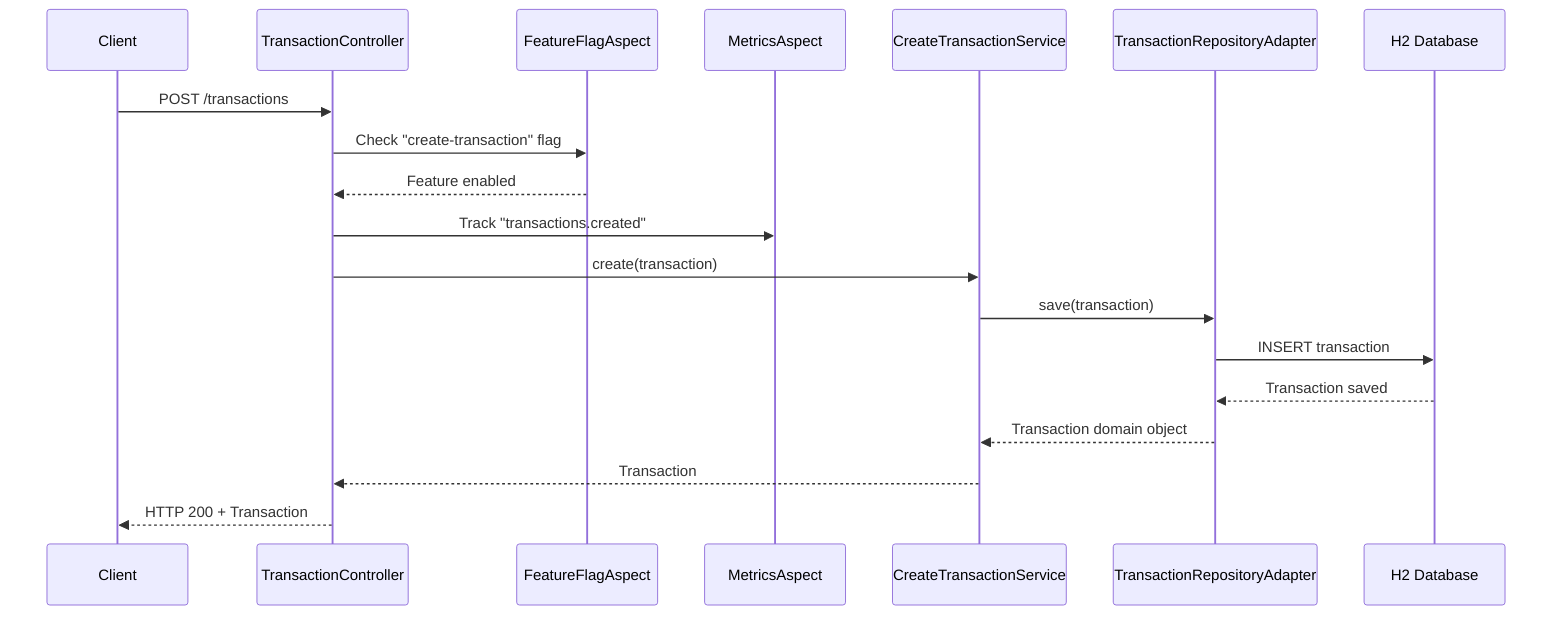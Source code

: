 sequenceDiagram
    participant Client
    participant Controller as TransactionController
    participant FFA as FeatureFlagAspect
    participant MA as MetricsAspect
    participant Service as CreateTransactionService
    participant Adapter as TransactionRepositoryAdapter
    participant DB as H2 Database
    
    Client->>Controller: POST /transactions
    Controller->>FFA: Check "create-transaction" flag
    FFA-->>Controller: Feature enabled
    Controller->>MA: Track "transactions.created"
    Controller->>Service: create(transaction)
    Service->>Adapter: save(transaction)
    Adapter->>DB: INSERT transaction
    DB-->>Adapter: Transaction saved
    Adapter-->>Service: Transaction domain object
    Service-->>Controller: Transaction
    Controller-->>Client: HTTP 200 + Transaction